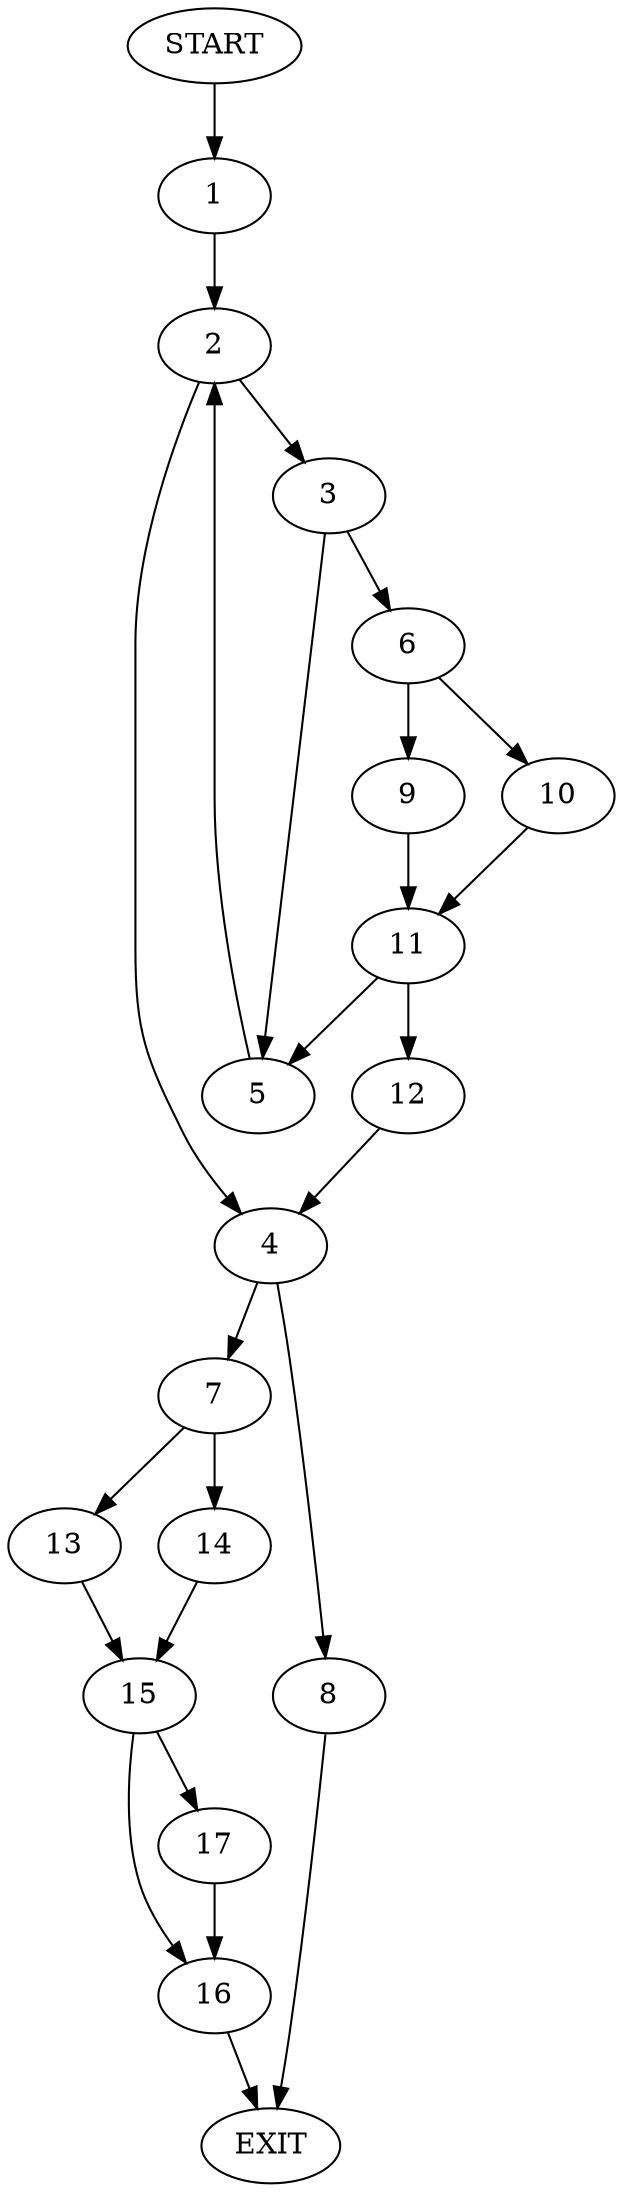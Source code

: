 digraph {
0 [label="START"]
18 [label="EXIT"]
0 -> 1
1 -> 2
2 -> 3
2 -> 4
3 -> 5
3 -> 6
4 -> 7
4 -> 8
6 -> 9
6 -> 10
5 -> 2
9 -> 11
10 -> 11
11 -> 5
11 -> 12
12 -> 4
7 -> 13
7 -> 14
8 -> 18
13 -> 15
14 -> 15
15 -> 16
15 -> 17
16 -> 18
17 -> 16
}
